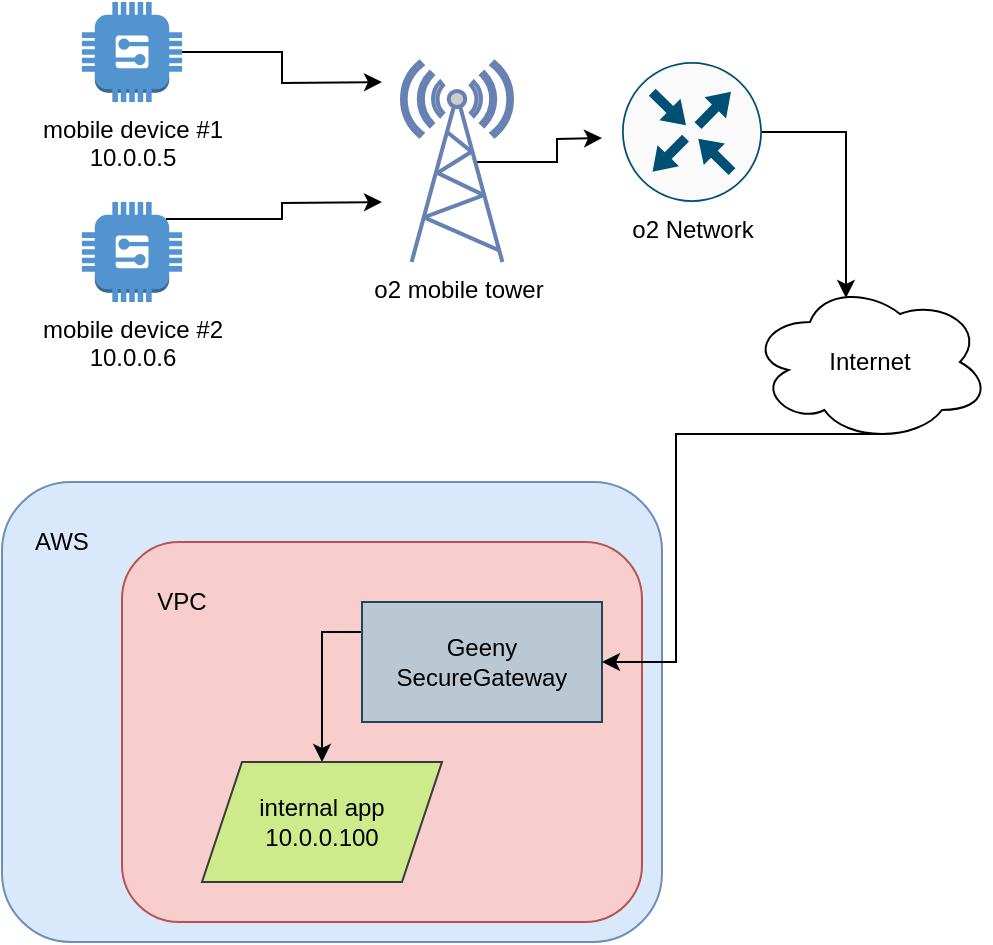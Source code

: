 <mxfile version="13.8.2" type="device"><diagram id="XhWqOxEefQ-myPoVWhTi" name="Page-1"><mxGraphModel dx="946" dy="615" grid="1" gridSize="10" guides="1" tooltips="1" connect="1" arrows="1" fold="1" page="1" pageScale="1" pageWidth="827" pageHeight="1169" math="0" shadow="0"><root><mxCell id="0"/><mxCell id="1" parent="0"/><mxCell id="iOkrr_JT9Qm8PstH7g9z-5" style="edgeStyle=orthogonalEdgeStyle;rounded=0;orthogonalLoop=1;jettySize=auto;html=1;exitX=1;exitY=0.5;exitDx=0;exitDy=0;exitPerimeter=0;" edge="1" parent="1" source="iOkrr_JT9Qm8PstH7g9z-1"><mxGeometry relative="1" as="geometry"><mxPoint x="230" y="80" as="targetPoint"/></mxGeometry></mxCell><mxCell id="iOkrr_JT9Qm8PstH7g9z-1" value="&lt;div&gt;mobile device #1&lt;br&gt;10.0.0.5&lt;br&gt;&lt;/div&gt;" style="outlineConnect=0;dashed=0;verticalLabelPosition=bottom;verticalAlign=top;align=center;html=1;shape=mxgraph.aws3.generic;fillColor=#5294CF;gradientColor=none;" vertex="1" parent="1"><mxGeometry x="80" y="40" width="50" height="50" as="geometry"/></mxCell><mxCell id="iOkrr_JT9Qm8PstH7g9z-6" style="edgeStyle=orthogonalEdgeStyle;rounded=0;orthogonalLoop=1;jettySize=auto;html=1;exitX=0.84;exitY=0.17;exitDx=0;exitDy=0;exitPerimeter=0;" edge="1" parent="1" source="iOkrr_JT9Qm8PstH7g9z-2"><mxGeometry relative="1" as="geometry"><mxPoint x="230" y="140" as="targetPoint"/></mxGeometry></mxCell><mxCell id="iOkrr_JT9Qm8PstH7g9z-2" value="&lt;div&gt;mobile device #2&lt;/div&gt;10.0.0.6" style="outlineConnect=0;dashed=0;verticalLabelPosition=bottom;verticalAlign=top;align=center;html=1;shape=mxgraph.aws3.generic;fillColor=#5294CF;gradientColor=none;" vertex="1" parent="1"><mxGeometry x="80" y="140" width="50" height="50" as="geometry"/></mxCell><mxCell id="iOkrr_JT9Qm8PstH7g9z-9" style="edgeStyle=orthogonalEdgeStyle;rounded=0;orthogonalLoop=1;jettySize=auto;html=1;exitX=0.67;exitY=0.5;exitDx=0;exitDy=0;exitPerimeter=0;fontColor=#000000;" edge="1" parent="1" source="iOkrr_JT9Qm8PstH7g9z-3"><mxGeometry relative="1" as="geometry"><mxPoint x="340" y="108" as="targetPoint"/></mxGeometry></mxCell><mxCell id="iOkrr_JT9Qm8PstH7g9z-3" value="o2 mobile tower" style="verticalAlign=top;verticalLabelPosition=bottom;labelPosition=center;align=center;html=1;outlineConnect=0;fillColor=#CCCCCC;strokeColor=#6881B3;gradientColor=none;gradientDirection=north;strokeWidth=2;shape=mxgraph.networks.radio_tower;" vertex="1" parent="1"><mxGeometry x="240" y="70" width="55" height="100" as="geometry"/></mxCell><mxCell id="iOkrr_JT9Qm8PstH7g9z-10" value="" style="rounded=1;whiteSpace=wrap;html=1;fillColor=#dae8fc;strokeColor=#6c8ebf;" vertex="1" parent="1"><mxGeometry x="40" y="280" width="330" height="230" as="geometry"/></mxCell><mxCell id="iOkrr_JT9Qm8PstH7g9z-11" value="" style="rounded=1;whiteSpace=wrap;html=1;fillColor=#f8cecc;strokeColor=#b85450;" vertex="1" parent="1"><mxGeometry x="100" y="310" width="260" height="190" as="geometry"/></mxCell><mxCell id="iOkrr_JT9Qm8PstH7g9z-20" style="edgeStyle=orthogonalEdgeStyle;rounded=0;orthogonalLoop=1;jettySize=auto;html=1;exitX=0;exitY=0.25;exitDx=0;exitDy=0;entryX=0.5;entryY=0;entryDx=0;entryDy=0;fontColor=#000000;" edge="1" parent="1" source="iOkrr_JT9Qm8PstH7g9z-12" target="iOkrr_JT9Qm8PstH7g9z-13"><mxGeometry relative="1" as="geometry"/></mxCell><mxCell id="iOkrr_JT9Qm8PstH7g9z-12" value="Geeny&lt;br&gt;SecureGateway" style="rounded=0;whiteSpace=wrap;html=1;fillColor=#bac8d3;strokeColor=#23445d;" vertex="1" parent="1"><mxGeometry x="220" y="340" width="120" height="60" as="geometry"/></mxCell><mxCell id="iOkrr_JT9Qm8PstH7g9z-13" value="&lt;div&gt;internal app&lt;/div&gt;&lt;div&gt;10.0.0.100&lt;br&gt;&lt;/div&gt;" style="shape=parallelogram;perimeter=parallelogramPerimeter;whiteSpace=wrap;html=1;fixedSize=1;fillColor=#cdeb8b;strokeColor=#36393d;" vertex="1" parent="1"><mxGeometry x="140" y="420" width="120" height="60" as="geometry"/></mxCell><mxCell id="iOkrr_JT9Qm8PstH7g9z-17" style="edgeStyle=orthogonalEdgeStyle;rounded=0;orthogonalLoop=1;jettySize=auto;html=1;exitX=1;exitY=0.5;exitDx=0;exitDy=0;exitPerimeter=0;entryX=0.4;entryY=0.1;entryDx=0;entryDy=0;entryPerimeter=0;fontColor=#000000;" edge="1" parent="1" source="iOkrr_JT9Qm8PstH7g9z-15" target="iOkrr_JT9Qm8PstH7g9z-16"><mxGeometry relative="1" as="geometry"/></mxCell><mxCell id="iOkrr_JT9Qm8PstH7g9z-15" value="o2 Network" style="points=[[0.5,0,0],[1,0.5,0],[0.5,1,0],[0,0.5,0],[0.145,0.145,0],[0.856,0.145,0],[0.855,0.856,0],[0.145,0.855,0]];verticalLabelPosition=bottom;html=1;verticalAlign=top;aspect=fixed;align=center;pointerEvents=1;shape=mxgraph.cisco19.rect;prIcon=router;fillColor=#FAFAFA;strokeColor=#005073;fontColor=#000000;" vertex="1" parent="1"><mxGeometry x="350" y="70" width="70" height="70" as="geometry"/></mxCell><mxCell id="iOkrr_JT9Qm8PstH7g9z-18" style="edgeStyle=orthogonalEdgeStyle;rounded=0;orthogonalLoop=1;jettySize=auto;html=1;exitX=0.55;exitY=0.95;exitDx=0;exitDy=0;exitPerimeter=0;entryX=1;entryY=0.5;entryDx=0;entryDy=0;fontColor=#000000;" edge="1" parent="1" source="iOkrr_JT9Qm8PstH7g9z-16" target="iOkrr_JT9Qm8PstH7g9z-12"><mxGeometry relative="1" as="geometry"/></mxCell><mxCell id="iOkrr_JT9Qm8PstH7g9z-16" value="Internet" style="ellipse;shape=cloud;whiteSpace=wrap;html=1;fontColor=#000000;" vertex="1" parent="1"><mxGeometry x="414" y="180" width="120" height="80" as="geometry"/></mxCell><mxCell id="iOkrr_JT9Qm8PstH7g9z-21" value="AWS" style="text;html=1;strokeColor=none;fillColor=none;align=center;verticalAlign=middle;whiteSpace=wrap;rounded=0;fontColor=#000000;" vertex="1" parent="1"><mxGeometry x="50" y="300" width="40" height="20" as="geometry"/></mxCell><mxCell id="iOkrr_JT9Qm8PstH7g9z-23" value="VPC" style="text;html=1;strokeColor=none;fillColor=none;align=center;verticalAlign=middle;whiteSpace=wrap;rounded=0;fontColor=#000000;" vertex="1" parent="1"><mxGeometry x="110" y="330" width="40" height="20" as="geometry"/></mxCell></root></mxGraphModel></diagram></mxfile>
